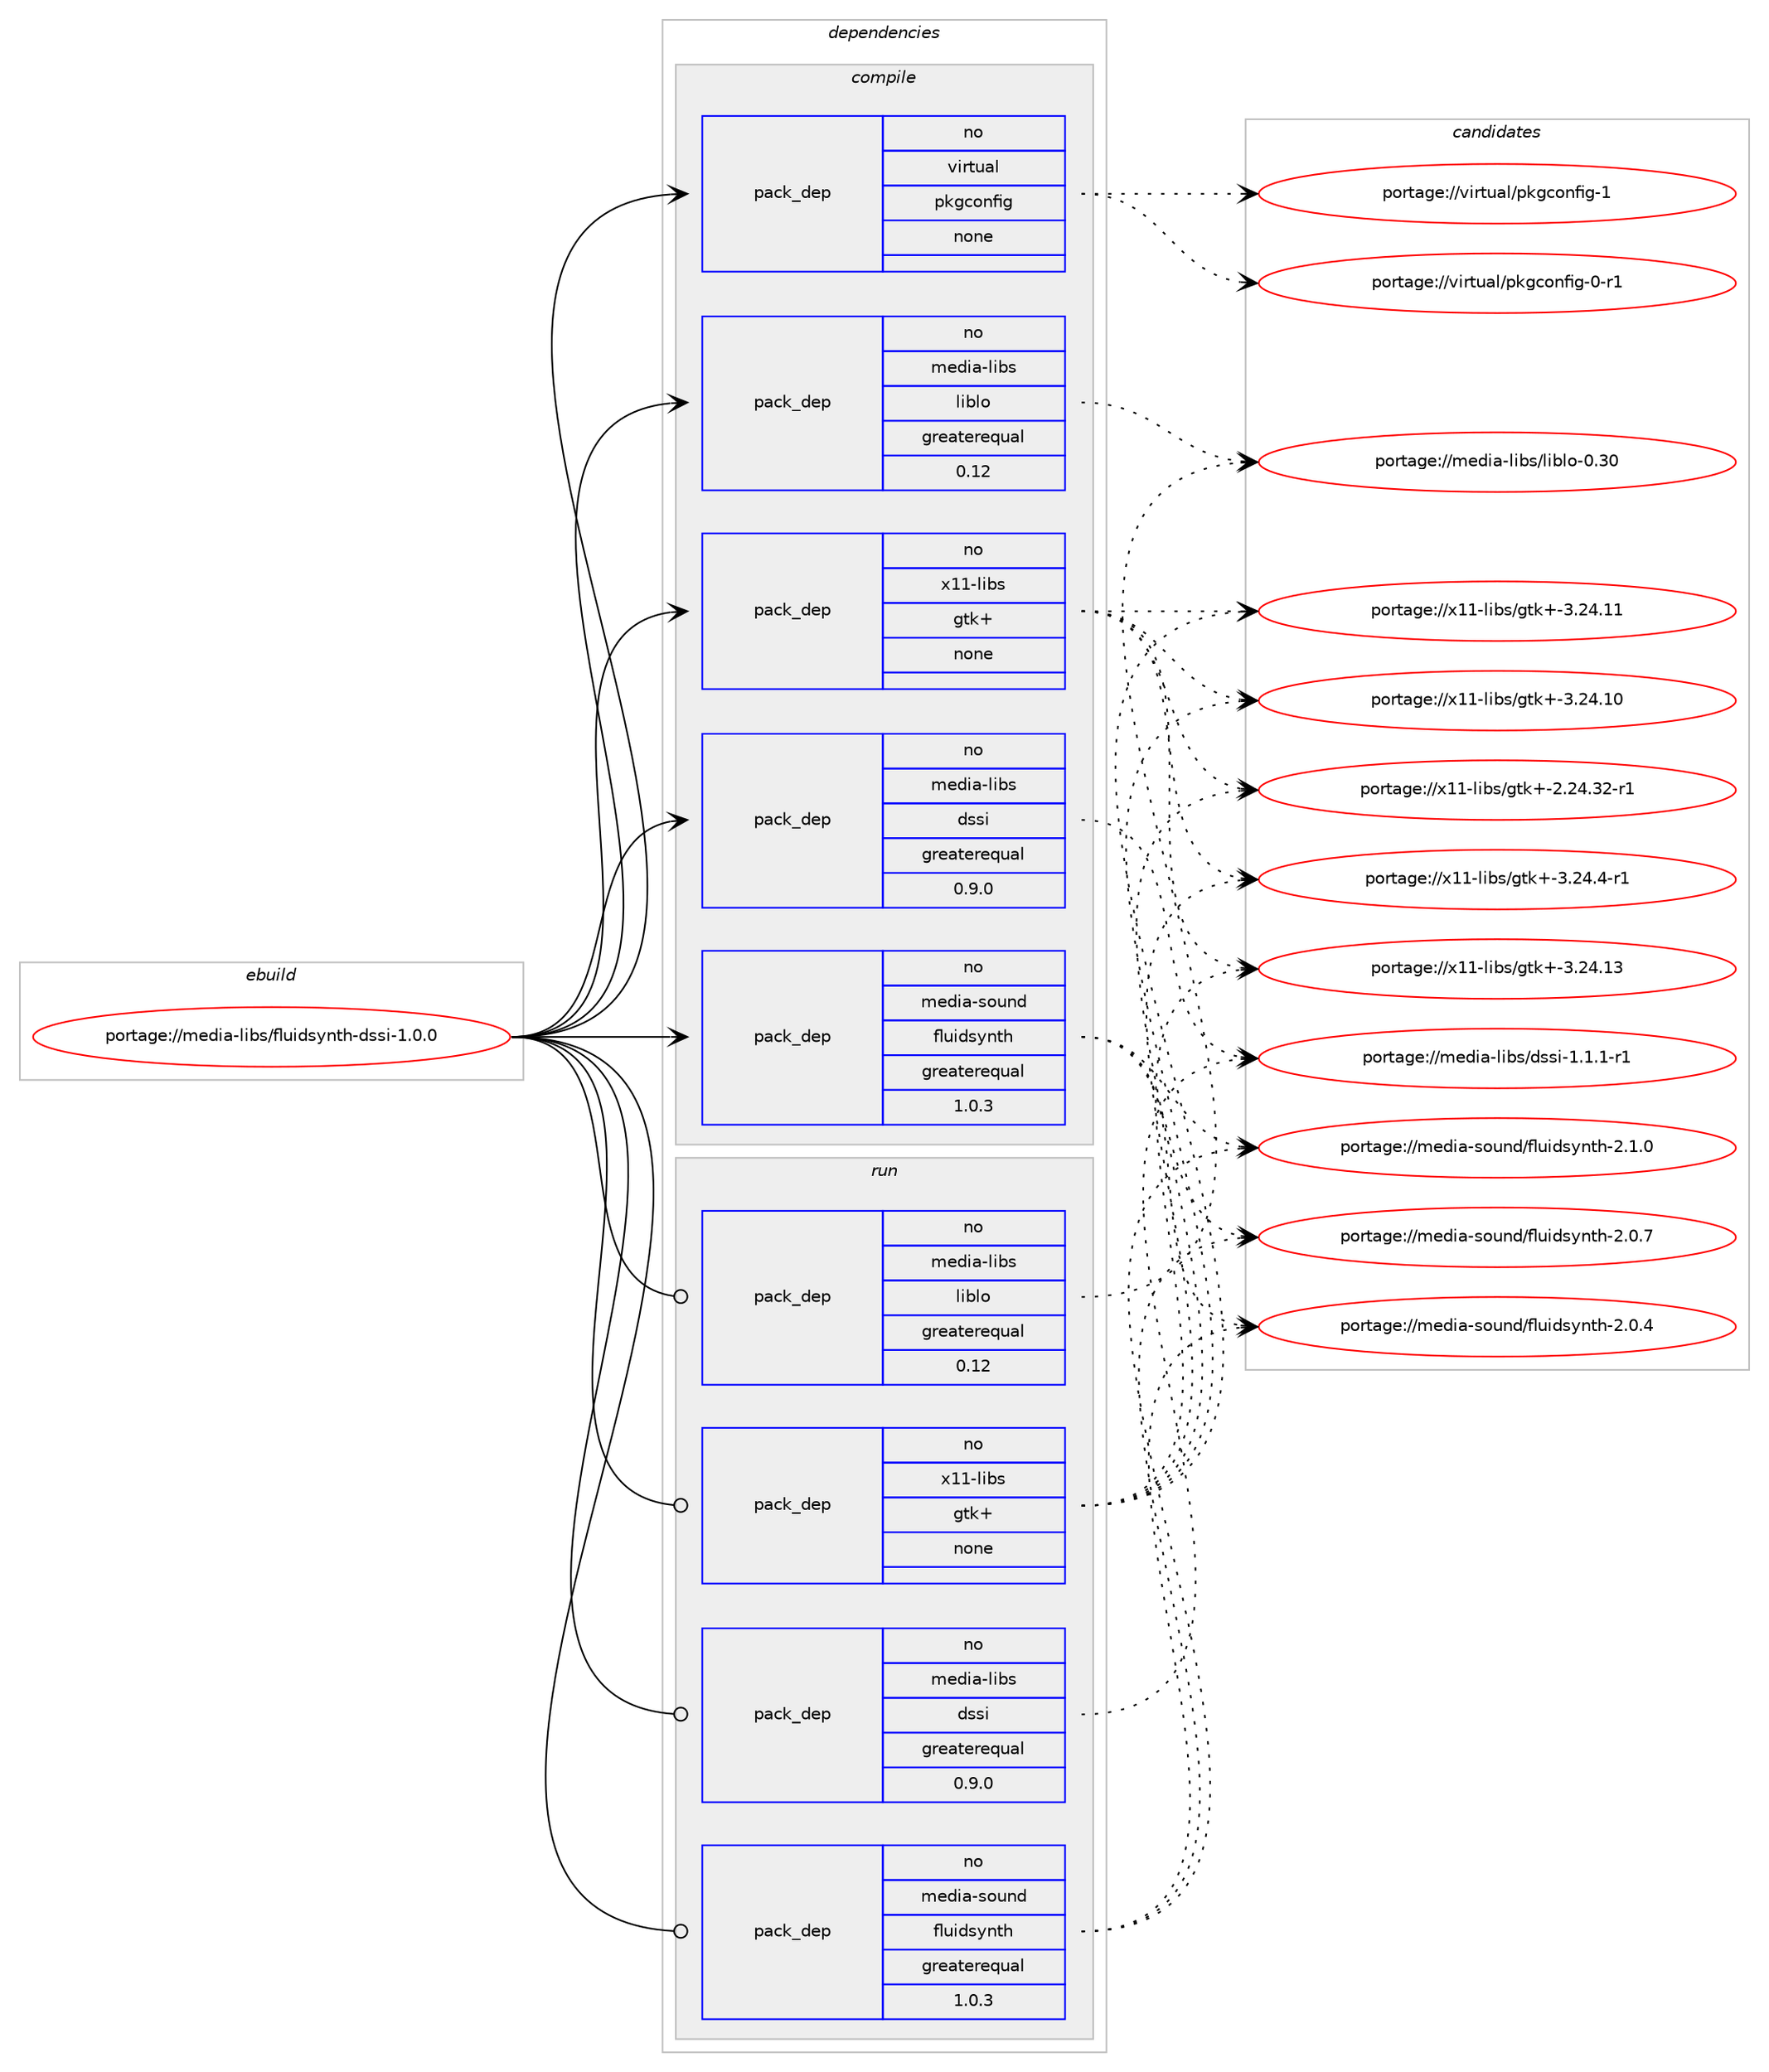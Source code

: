 digraph prolog {

# *************
# Graph options
# *************

newrank=true;
concentrate=true;
compound=true;
graph [rankdir=LR,fontname=Helvetica,fontsize=10,ranksep=1.5];#, ranksep=2.5, nodesep=0.2];
edge  [arrowhead=vee];
node  [fontname=Helvetica,fontsize=10];

# **********
# The ebuild
# **********

subgraph cluster_leftcol {
color=gray;
label=<<i>ebuild</i>>;
id [label="portage://media-libs/fluidsynth-dssi-1.0.0", color=red, width=4, href="../media-libs/fluidsynth-dssi-1.0.0.svg"];
}

# ****************
# The dependencies
# ****************

subgraph cluster_midcol {
color=gray;
label=<<i>dependencies</i>>;
subgraph cluster_compile {
fillcolor="#eeeeee";
style=filled;
label=<<i>compile</i>>;
subgraph pack162347 {
dependency215042 [label=<<TABLE BORDER="0" CELLBORDER="1" CELLSPACING="0" CELLPADDING="4" WIDTH="220"><TR><TD ROWSPAN="6" CELLPADDING="30">pack_dep</TD></TR><TR><TD WIDTH="110">no</TD></TR><TR><TD>media-libs</TD></TR><TR><TD>dssi</TD></TR><TR><TD>greaterequal</TD></TR><TR><TD>0.9.0</TD></TR></TABLE>>, shape=none, color=blue];
}
id:e -> dependency215042:w [weight=20,style="solid",arrowhead="vee"];
subgraph pack162348 {
dependency215043 [label=<<TABLE BORDER="0" CELLBORDER="1" CELLSPACING="0" CELLPADDING="4" WIDTH="220"><TR><TD ROWSPAN="6" CELLPADDING="30">pack_dep</TD></TR><TR><TD WIDTH="110">no</TD></TR><TR><TD>media-libs</TD></TR><TR><TD>liblo</TD></TR><TR><TD>greaterequal</TD></TR><TR><TD>0.12</TD></TR></TABLE>>, shape=none, color=blue];
}
id:e -> dependency215043:w [weight=20,style="solid",arrowhead="vee"];
subgraph pack162349 {
dependency215044 [label=<<TABLE BORDER="0" CELLBORDER="1" CELLSPACING="0" CELLPADDING="4" WIDTH="220"><TR><TD ROWSPAN="6" CELLPADDING="30">pack_dep</TD></TR><TR><TD WIDTH="110">no</TD></TR><TR><TD>media-sound</TD></TR><TR><TD>fluidsynth</TD></TR><TR><TD>greaterequal</TD></TR><TR><TD>1.0.3</TD></TR></TABLE>>, shape=none, color=blue];
}
id:e -> dependency215044:w [weight=20,style="solid",arrowhead="vee"];
subgraph pack162350 {
dependency215045 [label=<<TABLE BORDER="0" CELLBORDER="1" CELLSPACING="0" CELLPADDING="4" WIDTH="220"><TR><TD ROWSPAN="6" CELLPADDING="30">pack_dep</TD></TR><TR><TD WIDTH="110">no</TD></TR><TR><TD>virtual</TD></TR><TR><TD>pkgconfig</TD></TR><TR><TD>none</TD></TR><TR><TD></TD></TR></TABLE>>, shape=none, color=blue];
}
id:e -> dependency215045:w [weight=20,style="solid",arrowhead="vee"];
subgraph pack162351 {
dependency215046 [label=<<TABLE BORDER="0" CELLBORDER="1" CELLSPACING="0" CELLPADDING="4" WIDTH="220"><TR><TD ROWSPAN="6" CELLPADDING="30">pack_dep</TD></TR><TR><TD WIDTH="110">no</TD></TR><TR><TD>x11-libs</TD></TR><TR><TD>gtk+</TD></TR><TR><TD>none</TD></TR><TR><TD></TD></TR></TABLE>>, shape=none, color=blue];
}
id:e -> dependency215046:w [weight=20,style="solid",arrowhead="vee"];
}
subgraph cluster_compileandrun {
fillcolor="#eeeeee";
style=filled;
label=<<i>compile and run</i>>;
}
subgraph cluster_run {
fillcolor="#eeeeee";
style=filled;
label=<<i>run</i>>;
subgraph pack162352 {
dependency215047 [label=<<TABLE BORDER="0" CELLBORDER="1" CELLSPACING="0" CELLPADDING="4" WIDTH="220"><TR><TD ROWSPAN="6" CELLPADDING="30">pack_dep</TD></TR><TR><TD WIDTH="110">no</TD></TR><TR><TD>media-libs</TD></TR><TR><TD>dssi</TD></TR><TR><TD>greaterequal</TD></TR><TR><TD>0.9.0</TD></TR></TABLE>>, shape=none, color=blue];
}
id:e -> dependency215047:w [weight=20,style="solid",arrowhead="odot"];
subgraph pack162353 {
dependency215048 [label=<<TABLE BORDER="0" CELLBORDER="1" CELLSPACING="0" CELLPADDING="4" WIDTH="220"><TR><TD ROWSPAN="6" CELLPADDING="30">pack_dep</TD></TR><TR><TD WIDTH="110">no</TD></TR><TR><TD>media-libs</TD></TR><TR><TD>liblo</TD></TR><TR><TD>greaterequal</TD></TR><TR><TD>0.12</TD></TR></TABLE>>, shape=none, color=blue];
}
id:e -> dependency215048:w [weight=20,style="solid",arrowhead="odot"];
subgraph pack162354 {
dependency215049 [label=<<TABLE BORDER="0" CELLBORDER="1" CELLSPACING="0" CELLPADDING="4" WIDTH="220"><TR><TD ROWSPAN="6" CELLPADDING="30">pack_dep</TD></TR><TR><TD WIDTH="110">no</TD></TR><TR><TD>media-sound</TD></TR><TR><TD>fluidsynth</TD></TR><TR><TD>greaterequal</TD></TR><TR><TD>1.0.3</TD></TR></TABLE>>, shape=none, color=blue];
}
id:e -> dependency215049:w [weight=20,style="solid",arrowhead="odot"];
subgraph pack162355 {
dependency215050 [label=<<TABLE BORDER="0" CELLBORDER="1" CELLSPACING="0" CELLPADDING="4" WIDTH="220"><TR><TD ROWSPAN="6" CELLPADDING="30">pack_dep</TD></TR><TR><TD WIDTH="110">no</TD></TR><TR><TD>x11-libs</TD></TR><TR><TD>gtk+</TD></TR><TR><TD>none</TD></TR><TR><TD></TD></TR></TABLE>>, shape=none, color=blue];
}
id:e -> dependency215050:w [weight=20,style="solid",arrowhead="odot"];
}
}

# **************
# The candidates
# **************

subgraph cluster_choices {
rank=same;
color=gray;
label=<<i>candidates</i>>;

subgraph choice162347 {
color=black;
nodesep=1;
choice109101100105974510810598115471001151151054549464946494511449 [label="portage://media-libs/dssi-1.1.1-r1", color=red, width=4,href="../media-libs/dssi-1.1.1-r1.svg"];
dependency215042:e -> choice109101100105974510810598115471001151151054549464946494511449:w [style=dotted,weight="100"];
}
subgraph choice162348 {
color=black;
nodesep=1;
choice10910110010597451081059811547108105981081114548465148 [label="portage://media-libs/liblo-0.30", color=red, width=4,href="../media-libs/liblo-0.30.svg"];
dependency215043:e -> choice10910110010597451081059811547108105981081114548465148:w [style=dotted,weight="100"];
}
subgraph choice162349 {
color=black;
nodesep=1;
choice109101100105974511511111711010047102108117105100115121110116104455046494648 [label="portage://media-sound/fluidsynth-2.1.0", color=red, width=4,href="../media-sound/fluidsynth-2.1.0.svg"];
choice109101100105974511511111711010047102108117105100115121110116104455046484655 [label="portage://media-sound/fluidsynth-2.0.7", color=red, width=4,href="../media-sound/fluidsynth-2.0.7.svg"];
choice109101100105974511511111711010047102108117105100115121110116104455046484652 [label="portage://media-sound/fluidsynth-2.0.4", color=red, width=4,href="../media-sound/fluidsynth-2.0.4.svg"];
dependency215044:e -> choice109101100105974511511111711010047102108117105100115121110116104455046494648:w [style=dotted,weight="100"];
dependency215044:e -> choice109101100105974511511111711010047102108117105100115121110116104455046484655:w [style=dotted,weight="100"];
dependency215044:e -> choice109101100105974511511111711010047102108117105100115121110116104455046484652:w [style=dotted,weight="100"];
}
subgraph choice162350 {
color=black;
nodesep=1;
choice1181051141161179710847112107103991111101021051034549 [label="portage://virtual/pkgconfig-1", color=red, width=4,href="../virtual/pkgconfig-1.svg"];
choice11810511411611797108471121071039911111010210510345484511449 [label="portage://virtual/pkgconfig-0-r1", color=red, width=4,href="../virtual/pkgconfig-0-r1.svg"];
dependency215045:e -> choice1181051141161179710847112107103991111101021051034549:w [style=dotted,weight="100"];
dependency215045:e -> choice11810511411611797108471121071039911111010210510345484511449:w [style=dotted,weight="100"];
}
subgraph choice162351 {
color=black;
nodesep=1;
choice120494945108105981154710311610743455146505246524511449 [label="portage://x11-libs/gtk+-3.24.4-r1", color=red, width=4,href="../x11-libs/gtk+-3.24.4-r1.svg"];
choice1204949451081059811547103116107434551465052464951 [label="portage://x11-libs/gtk+-3.24.13", color=red, width=4,href="../x11-libs/gtk+-3.24.13.svg"];
choice1204949451081059811547103116107434551465052464949 [label="portage://x11-libs/gtk+-3.24.11", color=red, width=4,href="../x11-libs/gtk+-3.24.11.svg"];
choice1204949451081059811547103116107434551465052464948 [label="portage://x11-libs/gtk+-3.24.10", color=red, width=4,href="../x11-libs/gtk+-3.24.10.svg"];
choice12049494510810598115471031161074345504650524651504511449 [label="portage://x11-libs/gtk+-2.24.32-r1", color=red, width=4,href="../x11-libs/gtk+-2.24.32-r1.svg"];
dependency215046:e -> choice120494945108105981154710311610743455146505246524511449:w [style=dotted,weight="100"];
dependency215046:e -> choice1204949451081059811547103116107434551465052464951:w [style=dotted,weight="100"];
dependency215046:e -> choice1204949451081059811547103116107434551465052464949:w [style=dotted,weight="100"];
dependency215046:e -> choice1204949451081059811547103116107434551465052464948:w [style=dotted,weight="100"];
dependency215046:e -> choice12049494510810598115471031161074345504650524651504511449:w [style=dotted,weight="100"];
}
subgraph choice162352 {
color=black;
nodesep=1;
choice109101100105974510810598115471001151151054549464946494511449 [label="portage://media-libs/dssi-1.1.1-r1", color=red, width=4,href="../media-libs/dssi-1.1.1-r1.svg"];
dependency215047:e -> choice109101100105974510810598115471001151151054549464946494511449:w [style=dotted,weight="100"];
}
subgraph choice162353 {
color=black;
nodesep=1;
choice10910110010597451081059811547108105981081114548465148 [label="portage://media-libs/liblo-0.30", color=red, width=4,href="../media-libs/liblo-0.30.svg"];
dependency215048:e -> choice10910110010597451081059811547108105981081114548465148:w [style=dotted,weight="100"];
}
subgraph choice162354 {
color=black;
nodesep=1;
choice109101100105974511511111711010047102108117105100115121110116104455046494648 [label="portage://media-sound/fluidsynth-2.1.0", color=red, width=4,href="../media-sound/fluidsynth-2.1.0.svg"];
choice109101100105974511511111711010047102108117105100115121110116104455046484655 [label="portage://media-sound/fluidsynth-2.0.7", color=red, width=4,href="../media-sound/fluidsynth-2.0.7.svg"];
choice109101100105974511511111711010047102108117105100115121110116104455046484652 [label="portage://media-sound/fluidsynth-2.0.4", color=red, width=4,href="../media-sound/fluidsynth-2.0.4.svg"];
dependency215049:e -> choice109101100105974511511111711010047102108117105100115121110116104455046494648:w [style=dotted,weight="100"];
dependency215049:e -> choice109101100105974511511111711010047102108117105100115121110116104455046484655:w [style=dotted,weight="100"];
dependency215049:e -> choice109101100105974511511111711010047102108117105100115121110116104455046484652:w [style=dotted,weight="100"];
}
subgraph choice162355 {
color=black;
nodesep=1;
choice120494945108105981154710311610743455146505246524511449 [label="portage://x11-libs/gtk+-3.24.4-r1", color=red, width=4,href="../x11-libs/gtk+-3.24.4-r1.svg"];
choice1204949451081059811547103116107434551465052464951 [label="portage://x11-libs/gtk+-3.24.13", color=red, width=4,href="../x11-libs/gtk+-3.24.13.svg"];
choice1204949451081059811547103116107434551465052464949 [label="portage://x11-libs/gtk+-3.24.11", color=red, width=4,href="../x11-libs/gtk+-3.24.11.svg"];
choice1204949451081059811547103116107434551465052464948 [label="portage://x11-libs/gtk+-3.24.10", color=red, width=4,href="../x11-libs/gtk+-3.24.10.svg"];
choice12049494510810598115471031161074345504650524651504511449 [label="portage://x11-libs/gtk+-2.24.32-r1", color=red, width=4,href="../x11-libs/gtk+-2.24.32-r1.svg"];
dependency215050:e -> choice120494945108105981154710311610743455146505246524511449:w [style=dotted,weight="100"];
dependency215050:e -> choice1204949451081059811547103116107434551465052464951:w [style=dotted,weight="100"];
dependency215050:e -> choice1204949451081059811547103116107434551465052464949:w [style=dotted,weight="100"];
dependency215050:e -> choice1204949451081059811547103116107434551465052464948:w [style=dotted,weight="100"];
dependency215050:e -> choice12049494510810598115471031161074345504650524651504511449:w [style=dotted,weight="100"];
}
}

}
